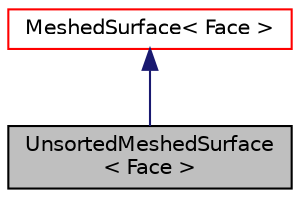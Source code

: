 digraph "UnsortedMeshedSurface&lt; Face &gt;"
{
  bgcolor="transparent";
  edge [fontname="Helvetica",fontsize="10",labelfontname="Helvetica",labelfontsize="10"];
  node [fontname="Helvetica",fontsize="10",shape=record];
  Node1 [label="UnsortedMeshedSurface\l\< Face \>",height=0.2,width=0.4,color="black", fillcolor="grey75", style="filled", fontcolor="black"];
  Node2 -> Node1 [dir="back",color="midnightblue",fontsize="10",style="solid",fontname="Helvetica"];
  Node2 [label="MeshedSurface\< Face \>",height=0.2,width=0.4,color="red",URL="$a01496.html",tooltip="A surface geometry mesh with zone information, not to be confused with the similarly named surfaceMes..."];
}
